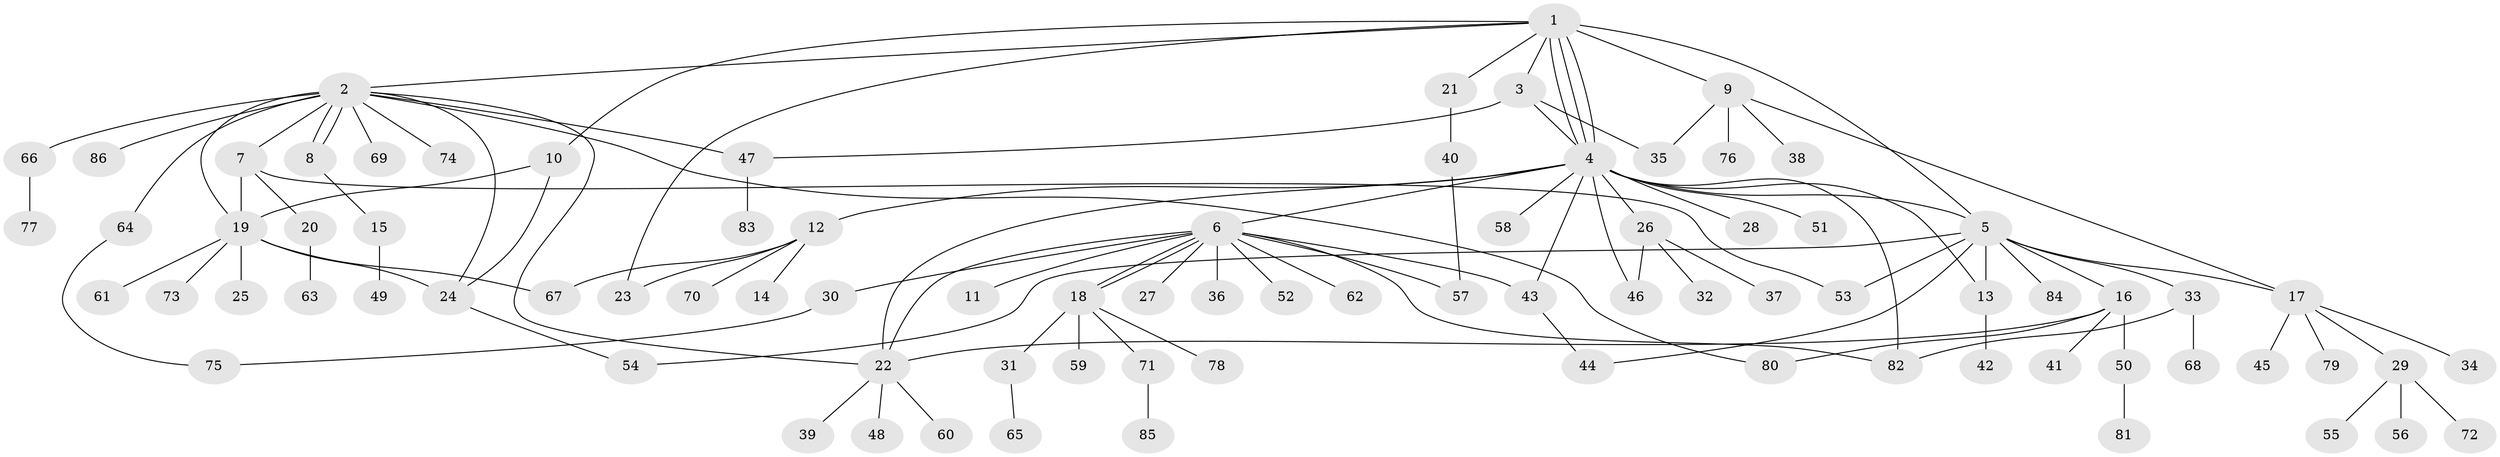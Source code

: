 // coarse degree distribution, {9: 0.038461538461538464, 10: 0.038461538461538464, 4: 0.11538461538461539, 12: 0.038461538461538464, 7: 0.038461538461538464, 3: 0.19230769230769232, 1: 0.2692307692307692, 2: 0.2692307692307692}
// Generated by graph-tools (version 1.1) at 2025/50/03/04/25 22:50:38]
// undirected, 86 vertices, 114 edges
graph export_dot {
  node [color=gray90,style=filled];
  1;
  2;
  3;
  4;
  5;
  6;
  7;
  8;
  9;
  10;
  11;
  12;
  13;
  14;
  15;
  16;
  17;
  18;
  19;
  20;
  21;
  22;
  23;
  24;
  25;
  26;
  27;
  28;
  29;
  30;
  31;
  32;
  33;
  34;
  35;
  36;
  37;
  38;
  39;
  40;
  41;
  42;
  43;
  44;
  45;
  46;
  47;
  48;
  49;
  50;
  51;
  52;
  53;
  54;
  55;
  56;
  57;
  58;
  59;
  60;
  61;
  62;
  63;
  64;
  65;
  66;
  67;
  68;
  69;
  70;
  71;
  72;
  73;
  74;
  75;
  76;
  77;
  78;
  79;
  80;
  81;
  82;
  83;
  84;
  85;
  86;
  1 -- 2;
  1 -- 3;
  1 -- 4;
  1 -- 4;
  1 -- 4;
  1 -- 5;
  1 -- 9;
  1 -- 10;
  1 -- 21;
  1 -- 23;
  2 -- 7;
  2 -- 8;
  2 -- 8;
  2 -- 19;
  2 -- 22;
  2 -- 24;
  2 -- 47;
  2 -- 64;
  2 -- 66;
  2 -- 69;
  2 -- 74;
  2 -- 80;
  2 -- 86;
  3 -- 4;
  3 -- 35;
  3 -- 47;
  4 -- 5;
  4 -- 6;
  4 -- 12;
  4 -- 13;
  4 -- 22;
  4 -- 26;
  4 -- 28;
  4 -- 43;
  4 -- 46;
  4 -- 51;
  4 -- 58;
  4 -- 82;
  5 -- 13;
  5 -- 16;
  5 -- 17;
  5 -- 33;
  5 -- 44;
  5 -- 53;
  5 -- 54;
  5 -- 84;
  6 -- 11;
  6 -- 18;
  6 -- 18;
  6 -- 22;
  6 -- 27;
  6 -- 30;
  6 -- 36;
  6 -- 43;
  6 -- 52;
  6 -- 57;
  6 -- 62;
  6 -- 82;
  7 -- 19;
  7 -- 20;
  7 -- 53;
  8 -- 15;
  9 -- 17;
  9 -- 35;
  9 -- 38;
  9 -- 76;
  10 -- 19;
  10 -- 24;
  12 -- 14;
  12 -- 23;
  12 -- 67;
  12 -- 70;
  13 -- 42;
  15 -- 49;
  16 -- 22;
  16 -- 41;
  16 -- 50;
  16 -- 80;
  17 -- 29;
  17 -- 34;
  17 -- 45;
  17 -- 79;
  18 -- 31;
  18 -- 59;
  18 -- 71;
  18 -- 78;
  19 -- 24;
  19 -- 25;
  19 -- 61;
  19 -- 67;
  19 -- 73;
  20 -- 63;
  21 -- 40;
  22 -- 39;
  22 -- 48;
  22 -- 60;
  24 -- 54;
  26 -- 32;
  26 -- 37;
  26 -- 46;
  29 -- 55;
  29 -- 56;
  29 -- 72;
  30 -- 75;
  31 -- 65;
  33 -- 68;
  33 -- 82;
  40 -- 57;
  43 -- 44;
  47 -- 83;
  50 -- 81;
  64 -- 75;
  66 -- 77;
  71 -- 85;
}
